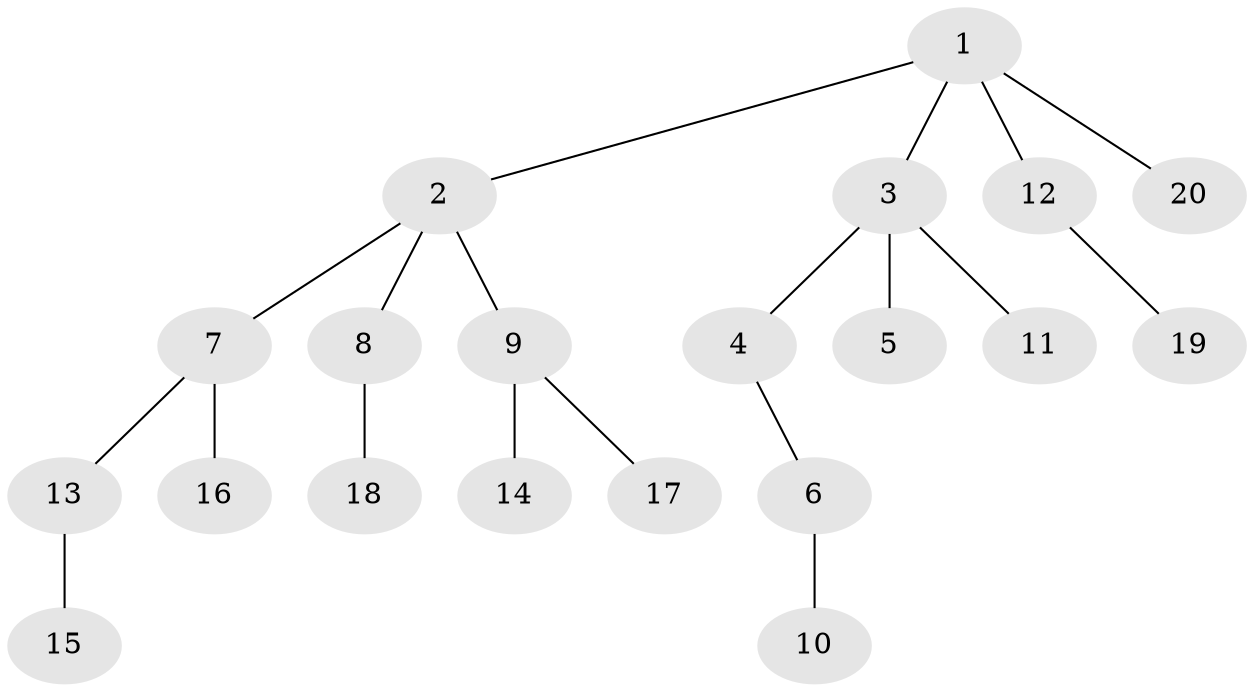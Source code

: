 // Generated by graph-tools (version 1.1) at 2025/46/02/15/25 05:46:28]
// undirected, 20 vertices, 19 edges
graph export_dot {
graph [start="1"]
  node [color=gray90,style=filled];
  1;
  2;
  3;
  4;
  5;
  6;
  7;
  8;
  9;
  10;
  11;
  12;
  13;
  14;
  15;
  16;
  17;
  18;
  19;
  20;
  1 -- 2;
  1 -- 3;
  1 -- 12;
  1 -- 20;
  2 -- 7;
  2 -- 8;
  2 -- 9;
  3 -- 4;
  3 -- 5;
  3 -- 11;
  4 -- 6;
  6 -- 10;
  7 -- 13;
  7 -- 16;
  8 -- 18;
  9 -- 14;
  9 -- 17;
  12 -- 19;
  13 -- 15;
}
